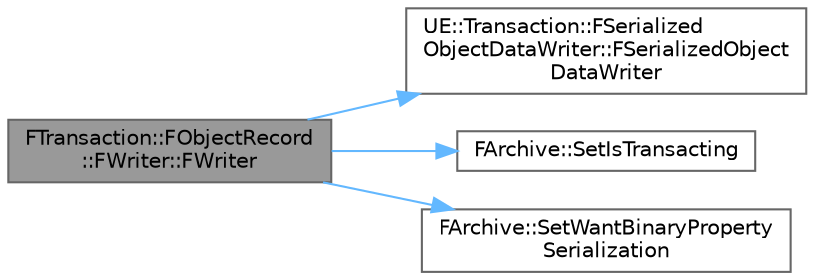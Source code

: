 digraph "FTransaction::FObjectRecord::FWriter::FWriter"
{
 // INTERACTIVE_SVG=YES
 // LATEX_PDF_SIZE
  bgcolor="transparent";
  edge [fontname=Helvetica,fontsize=10,labelfontname=Helvetica,labelfontsize=10];
  node [fontname=Helvetica,fontsize=10,shape=box,height=0.2,width=0.4];
  rankdir="LR";
  Node1 [id="Node000001",label="FTransaction::FObjectRecord\l::FWriter::FWriter",height=0.2,width=0.4,color="gray40", fillcolor="grey60", style="filled", fontcolor="black",tooltip=" "];
  Node1 -> Node2 [id="edge1_Node000001_Node000002",color="steelblue1",style="solid",tooltip=" "];
  Node2 [id="Node000002",label="UE::Transaction::FSerialized\lObjectDataWriter::FSerializedObject\lDataWriter",height=0.2,width=0.4,color="grey40", fillcolor="white", style="filled",URL="$d7/d7d/classUE_1_1Transaction_1_1FSerializedObjectDataWriter.html#ad8f3075b537ac5658d49ce2417b920c4",tooltip=" "];
  Node1 -> Node3 [id="edge2_Node000001_Node000003",color="steelblue1",style="solid",tooltip=" "];
  Node3 [id="Node000003",label="FArchive::SetIsTransacting",height=0.2,width=0.4,color="grey40", fillcolor="white", style="filled",URL="$d0/df8/classFArchive.html#a5e93ff6fd78ecf1d36308785fd96529e",tooltip="Sets whether this archive is for transacting."];
  Node1 -> Node4 [id="edge3_Node000001_Node000004",color="steelblue1",style="solid",tooltip=" "];
  Node4 [id="Node000004",label="FArchive::SetWantBinaryProperty\lSerialization",height=0.2,width=0.4,color="grey40", fillcolor="white", style="filled",URL="$d0/df8/classFArchive.html#a38378701f119ae1522765729263d9abb",tooltip="Sets whether this archive wants binary property serialization."];
}

